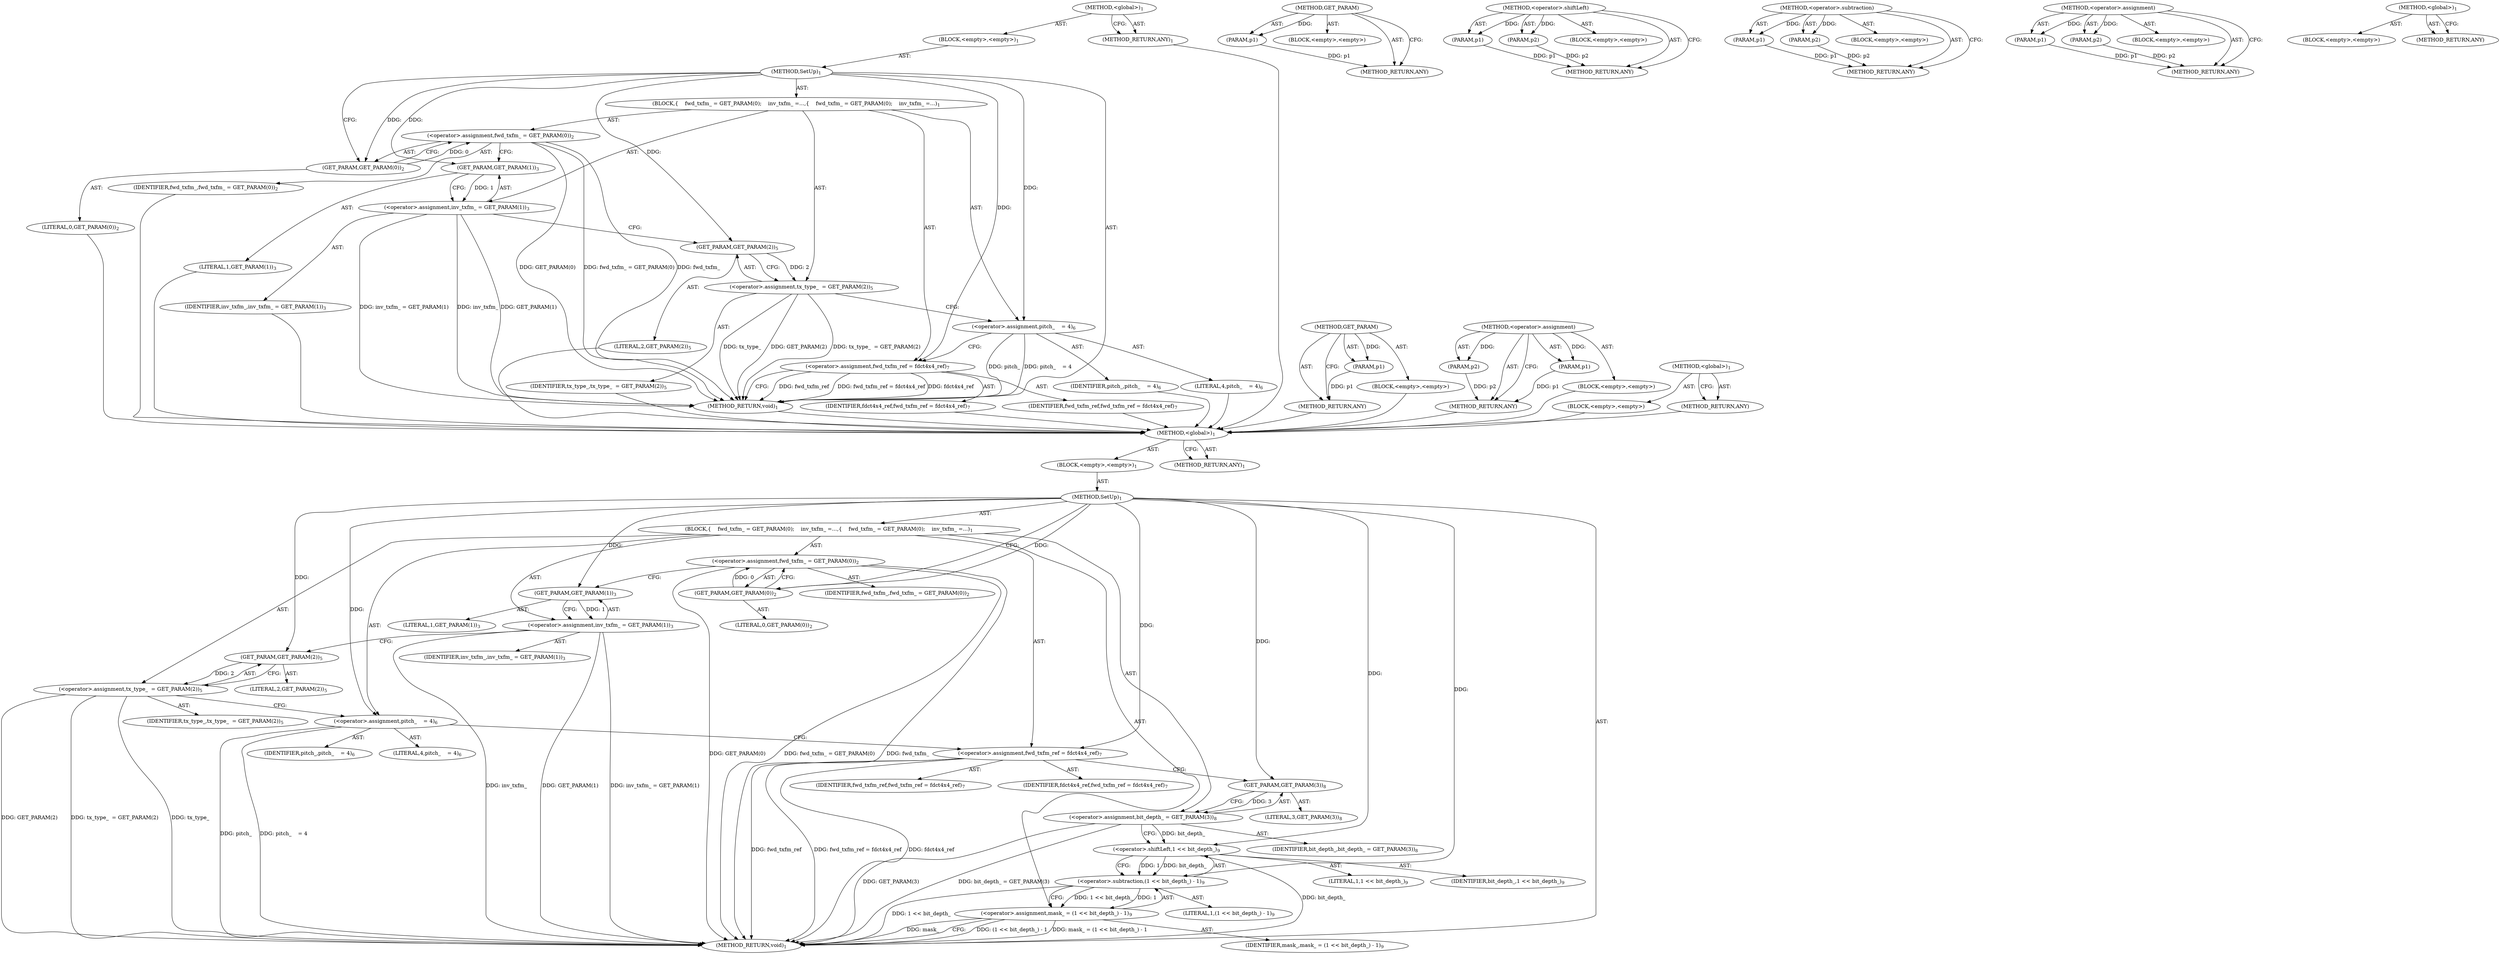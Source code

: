 digraph "&lt;global&gt;" {
vulnerable_6 [label=<(METHOD,&lt;global&gt;)<SUB>1</SUB>>];
vulnerable_7 [label=<(BLOCK,&lt;empty&gt;,&lt;empty&gt;)<SUB>1</SUB>>];
vulnerable_8 [label=<(METHOD,SetUp)<SUB>1</SUB>>];
vulnerable_9 [label=<(BLOCK,{
    fwd_txfm_ = GET_PARAM(0);
    inv_txfm_ =...,{
    fwd_txfm_ = GET_PARAM(0);
    inv_txfm_ =...)<SUB>1</SUB>>];
vulnerable_10 [label=<(&lt;operator&gt;.assignment,fwd_txfm_ = GET_PARAM(0))<SUB>2</SUB>>];
vulnerable_11 [label=<(IDENTIFIER,fwd_txfm_,fwd_txfm_ = GET_PARAM(0))<SUB>2</SUB>>];
vulnerable_12 [label=<(GET_PARAM,GET_PARAM(0))<SUB>2</SUB>>];
vulnerable_13 [label=<(LITERAL,0,GET_PARAM(0))<SUB>2</SUB>>];
vulnerable_14 [label=<(&lt;operator&gt;.assignment,inv_txfm_ = GET_PARAM(1))<SUB>3</SUB>>];
vulnerable_15 [label=<(IDENTIFIER,inv_txfm_,inv_txfm_ = GET_PARAM(1))<SUB>3</SUB>>];
vulnerable_16 [label=<(GET_PARAM,GET_PARAM(1))<SUB>3</SUB>>];
vulnerable_17 [label=<(LITERAL,1,GET_PARAM(1))<SUB>3</SUB>>];
vulnerable_18 [label=<(&lt;operator&gt;.assignment,tx_type_  = GET_PARAM(2))<SUB>5</SUB>>];
vulnerable_19 [label=<(IDENTIFIER,tx_type_,tx_type_  = GET_PARAM(2))<SUB>5</SUB>>];
vulnerable_20 [label=<(GET_PARAM,GET_PARAM(2))<SUB>5</SUB>>];
vulnerable_21 [label=<(LITERAL,2,GET_PARAM(2))<SUB>5</SUB>>];
vulnerable_22 [label=<(&lt;operator&gt;.assignment,pitch_    = 4)<SUB>6</SUB>>];
vulnerable_23 [label=<(IDENTIFIER,pitch_,pitch_    = 4)<SUB>6</SUB>>];
vulnerable_24 [label=<(LITERAL,4,pitch_    = 4)<SUB>6</SUB>>];
vulnerable_25 [label=<(&lt;operator&gt;.assignment,fwd_txfm_ref = fdct4x4_ref)<SUB>7</SUB>>];
vulnerable_26 [label=<(IDENTIFIER,fwd_txfm_ref,fwd_txfm_ref = fdct4x4_ref)<SUB>7</SUB>>];
vulnerable_27 [label=<(IDENTIFIER,fdct4x4_ref,fwd_txfm_ref = fdct4x4_ref)<SUB>7</SUB>>];
vulnerable_28 [label=<(METHOD_RETURN,void)<SUB>1</SUB>>];
vulnerable_30 [label=<(METHOD_RETURN,ANY)<SUB>1</SUB>>];
vulnerable_50 [label=<(METHOD,GET_PARAM)>];
vulnerable_51 [label=<(PARAM,p1)>];
vulnerable_52 [label=<(BLOCK,&lt;empty&gt;,&lt;empty&gt;)>];
vulnerable_53 [label=<(METHOD_RETURN,ANY)>];
vulnerable_45 [label=<(METHOD,&lt;operator&gt;.assignment)>];
vulnerable_46 [label=<(PARAM,p1)>];
vulnerable_47 [label=<(PARAM,p2)>];
vulnerable_48 [label=<(BLOCK,&lt;empty&gt;,&lt;empty&gt;)>];
vulnerable_49 [label=<(METHOD_RETURN,ANY)>];
vulnerable_39 [label=<(METHOD,&lt;global&gt;)<SUB>1</SUB>>];
vulnerable_40 [label=<(BLOCK,&lt;empty&gt;,&lt;empty&gt;)>];
vulnerable_41 [label=<(METHOD_RETURN,ANY)>];
fixed_6 [label=<(METHOD,&lt;global&gt;)<SUB>1</SUB>>];
fixed_7 [label=<(BLOCK,&lt;empty&gt;,&lt;empty&gt;)<SUB>1</SUB>>];
fixed_8 [label=<(METHOD,SetUp)<SUB>1</SUB>>];
fixed_9 [label=<(BLOCK,{
    fwd_txfm_ = GET_PARAM(0);
    inv_txfm_ =...,{
    fwd_txfm_ = GET_PARAM(0);
    inv_txfm_ =...)<SUB>1</SUB>>];
fixed_10 [label=<(&lt;operator&gt;.assignment,fwd_txfm_ = GET_PARAM(0))<SUB>2</SUB>>];
fixed_11 [label=<(IDENTIFIER,fwd_txfm_,fwd_txfm_ = GET_PARAM(0))<SUB>2</SUB>>];
fixed_12 [label=<(GET_PARAM,GET_PARAM(0))<SUB>2</SUB>>];
fixed_13 [label=<(LITERAL,0,GET_PARAM(0))<SUB>2</SUB>>];
fixed_14 [label=<(&lt;operator&gt;.assignment,inv_txfm_ = GET_PARAM(1))<SUB>3</SUB>>];
fixed_15 [label=<(IDENTIFIER,inv_txfm_,inv_txfm_ = GET_PARAM(1))<SUB>3</SUB>>];
fixed_16 [label=<(GET_PARAM,GET_PARAM(1))<SUB>3</SUB>>];
fixed_17 [label=<(LITERAL,1,GET_PARAM(1))<SUB>3</SUB>>];
fixed_18 [label=<(&lt;operator&gt;.assignment,tx_type_  = GET_PARAM(2))<SUB>5</SUB>>];
fixed_19 [label=<(IDENTIFIER,tx_type_,tx_type_  = GET_PARAM(2))<SUB>5</SUB>>];
fixed_20 [label=<(GET_PARAM,GET_PARAM(2))<SUB>5</SUB>>];
fixed_21 [label=<(LITERAL,2,GET_PARAM(2))<SUB>5</SUB>>];
fixed_22 [label=<(&lt;operator&gt;.assignment,pitch_    = 4)<SUB>6</SUB>>];
fixed_23 [label=<(IDENTIFIER,pitch_,pitch_    = 4)<SUB>6</SUB>>];
fixed_24 [label=<(LITERAL,4,pitch_    = 4)<SUB>6</SUB>>];
fixed_25 [label=<(&lt;operator&gt;.assignment,fwd_txfm_ref = fdct4x4_ref)<SUB>7</SUB>>];
fixed_26 [label=<(IDENTIFIER,fwd_txfm_ref,fwd_txfm_ref = fdct4x4_ref)<SUB>7</SUB>>];
fixed_27 [label=<(IDENTIFIER,fdct4x4_ref,fwd_txfm_ref = fdct4x4_ref)<SUB>7</SUB>>];
fixed_28 [label=<(&lt;operator&gt;.assignment,bit_depth_ = GET_PARAM(3))<SUB>8</SUB>>];
fixed_29 [label=<(IDENTIFIER,bit_depth_,bit_depth_ = GET_PARAM(3))<SUB>8</SUB>>];
fixed_30 [label=<(GET_PARAM,GET_PARAM(3))<SUB>8</SUB>>];
fixed_31 [label=<(LITERAL,3,GET_PARAM(3))<SUB>8</SUB>>];
fixed_32 [label=<(&lt;operator&gt;.assignment,mask_ = (1 &lt;&lt; bit_depth_) - 1)<SUB>9</SUB>>];
fixed_33 [label=<(IDENTIFIER,mask_,mask_ = (1 &lt;&lt; bit_depth_) - 1)<SUB>9</SUB>>];
fixed_34 [label=<(&lt;operator&gt;.subtraction,(1 &lt;&lt; bit_depth_) - 1)<SUB>9</SUB>>];
fixed_35 [label=<(&lt;operator&gt;.shiftLeft,1 &lt;&lt; bit_depth_)<SUB>9</SUB>>];
fixed_36 [label=<(LITERAL,1,1 &lt;&lt; bit_depth_)<SUB>9</SUB>>];
fixed_37 [label=<(IDENTIFIER,bit_depth_,1 &lt;&lt; bit_depth_)<SUB>9</SUB>>];
fixed_38 [label=<(LITERAL,1,(1 &lt;&lt; bit_depth_) - 1)<SUB>9</SUB>>];
fixed_39 [label=<(METHOD_RETURN,void)<SUB>1</SUB>>];
fixed_41 [label=<(METHOD_RETURN,ANY)<SUB>1</SUB>>];
fixed_61 [label=<(METHOD,GET_PARAM)>];
fixed_62 [label=<(PARAM,p1)>];
fixed_63 [label=<(BLOCK,&lt;empty&gt;,&lt;empty&gt;)>];
fixed_64 [label=<(METHOD_RETURN,ANY)>];
fixed_70 [label=<(METHOD,&lt;operator&gt;.shiftLeft)>];
fixed_71 [label=<(PARAM,p1)>];
fixed_72 [label=<(PARAM,p2)>];
fixed_73 [label=<(BLOCK,&lt;empty&gt;,&lt;empty&gt;)>];
fixed_74 [label=<(METHOD_RETURN,ANY)>];
fixed_65 [label=<(METHOD,&lt;operator&gt;.subtraction)>];
fixed_66 [label=<(PARAM,p1)>];
fixed_67 [label=<(PARAM,p2)>];
fixed_68 [label=<(BLOCK,&lt;empty&gt;,&lt;empty&gt;)>];
fixed_69 [label=<(METHOD_RETURN,ANY)>];
fixed_56 [label=<(METHOD,&lt;operator&gt;.assignment)>];
fixed_57 [label=<(PARAM,p1)>];
fixed_58 [label=<(PARAM,p2)>];
fixed_59 [label=<(BLOCK,&lt;empty&gt;,&lt;empty&gt;)>];
fixed_60 [label=<(METHOD_RETURN,ANY)>];
fixed_50 [label=<(METHOD,&lt;global&gt;)<SUB>1</SUB>>];
fixed_51 [label=<(BLOCK,&lt;empty&gt;,&lt;empty&gt;)>];
fixed_52 [label=<(METHOD_RETURN,ANY)>];
vulnerable_6 -> vulnerable_7  [key=0, label="AST: "];
vulnerable_6 -> vulnerable_30  [key=0, label="AST: "];
vulnerable_6 -> vulnerable_30  [key=1, label="CFG: "];
vulnerable_7 -> vulnerable_8  [key=0, label="AST: "];
vulnerable_8 -> vulnerable_9  [key=0, label="AST: "];
vulnerable_8 -> vulnerable_28  [key=0, label="AST: "];
vulnerable_8 -> vulnerable_12  [key=0, label="CFG: "];
vulnerable_8 -> vulnerable_12  [key=1, label="DDG: "];
vulnerable_8 -> vulnerable_22  [key=0, label="DDG: "];
vulnerable_8 -> vulnerable_25  [key=0, label="DDG: "];
vulnerable_8 -> vulnerable_16  [key=0, label="DDG: "];
vulnerable_8 -> vulnerable_20  [key=0, label="DDG: "];
vulnerable_9 -> vulnerable_10  [key=0, label="AST: "];
vulnerable_9 -> vulnerable_14  [key=0, label="AST: "];
vulnerable_9 -> vulnerable_18  [key=0, label="AST: "];
vulnerable_9 -> vulnerable_22  [key=0, label="AST: "];
vulnerable_9 -> vulnerable_25  [key=0, label="AST: "];
vulnerable_10 -> vulnerable_11  [key=0, label="AST: "];
vulnerable_10 -> vulnerable_12  [key=0, label="AST: "];
vulnerable_10 -> vulnerable_16  [key=0, label="CFG: "];
vulnerable_10 -> vulnerable_28  [key=0, label="DDG: GET_PARAM(0)"];
vulnerable_10 -> vulnerable_28  [key=1, label="DDG: fwd_txfm_ = GET_PARAM(0)"];
vulnerable_10 -> vulnerable_28  [key=2, label="DDG: fwd_txfm_"];
vulnerable_11 -> fixed_6  [key=0];
vulnerable_12 -> vulnerable_13  [key=0, label="AST: "];
vulnerable_12 -> vulnerable_10  [key=0, label="CFG: "];
vulnerable_12 -> vulnerable_10  [key=1, label="DDG: 0"];
vulnerable_13 -> fixed_6  [key=0];
vulnerable_14 -> vulnerable_15  [key=0, label="AST: "];
vulnerable_14 -> vulnerable_16  [key=0, label="AST: "];
vulnerable_14 -> vulnerable_20  [key=0, label="CFG: "];
vulnerable_14 -> vulnerable_28  [key=0, label="DDG: GET_PARAM(1)"];
vulnerable_14 -> vulnerable_28  [key=1, label="DDG: inv_txfm_ = GET_PARAM(1)"];
vulnerable_14 -> vulnerable_28  [key=2, label="DDG: inv_txfm_"];
vulnerable_15 -> fixed_6  [key=0];
vulnerable_16 -> vulnerable_17  [key=0, label="AST: "];
vulnerable_16 -> vulnerable_14  [key=0, label="CFG: "];
vulnerable_16 -> vulnerable_14  [key=1, label="DDG: 1"];
vulnerable_17 -> fixed_6  [key=0];
vulnerable_18 -> vulnerable_19  [key=0, label="AST: "];
vulnerable_18 -> vulnerable_20  [key=0, label="AST: "];
vulnerable_18 -> vulnerable_22  [key=0, label="CFG: "];
vulnerable_18 -> vulnerable_28  [key=0, label="DDG: GET_PARAM(2)"];
vulnerable_18 -> vulnerable_28  [key=1, label="DDG: tx_type_  = GET_PARAM(2)"];
vulnerable_18 -> vulnerable_28  [key=2, label="DDG: tx_type_"];
vulnerable_19 -> fixed_6  [key=0];
vulnerable_20 -> vulnerable_21  [key=0, label="AST: "];
vulnerable_20 -> vulnerable_18  [key=0, label="CFG: "];
vulnerable_20 -> vulnerable_18  [key=1, label="DDG: 2"];
vulnerable_21 -> fixed_6  [key=0];
vulnerable_22 -> vulnerable_23  [key=0, label="AST: "];
vulnerable_22 -> vulnerable_24  [key=0, label="AST: "];
vulnerable_22 -> vulnerable_25  [key=0, label="CFG: "];
vulnerable_22 -> vulnerable_28  [key=0, label="DDG: pitch_    = 4"];
vulnerable_22 -> vulnerable_28  [key=1, label="DDG: pitch_"];
vulnerable_23 -> fixed_6  [key=0];
vulnerable_24 -> fixed_6  [key=0];
vulnerable_25 -> vulnerable_26  [key=0, label="AST: "];
vulnerable_25 -> vulnerable_27  [key=0, label="AST: "];
vulnerable_25 -> vulnerable_28  [key=0, label="CFG: "];
vulnerable_25 -> vulnerable_28  [key=1, label="DDG: fwd_txfm_ref"];
vulnerable_25 -> vulnerable_28  [key=2, label="DDG: fwd_txfm_ref = fdct4x4_ref"];
vulnerable_25 -> vulnerable_28  [key=3, label="DDG: fdct4x4_ref"];
vulnerable_26 -> fixed_6  [key=0];
vulnerable_27 -> fixed_6  [key=0];
vulnerable_28 -> fixed_6  [key=0];
vulnerable_30 -> fixed_6  [key=0];
vulnerable_50 -> vulnerable_51  [key=0, label="AST: "];
vulnerable_50 -> vulnerable_51  [key=1, label="DDG: "];
vulnerable_50 -> vulnerable_52  [key=0, label="AST: "];
vulnerable_50 -> vulnerable_53  [key=0, label="AST: "];
vulnerable_50 -> vulnerable_53  [key=1, label="CFG: "];
vulnerable_51 -> vulnerable_53  [key=0, label="DDG: p1"];
vulnerable_52 -> fixed_6  [key=0];
vulnerable_53 -> fixed_6  [key=0];
vulnerable_45 -> vulnerable_46  [key=0, label="AST: "];
vulnerable_45 -> vulnerable_46  [key=1, label="DDG: "];
vulnerable_45 -> vulnerable_48  [key=0, label="AST: "];
vulnerable_45 -> vulnerable_47  [key=0, label="AST: "];
vulnerable_45 -> vulnerable_47  [key=1, label="DDG: "];
vulnerable_45 -> vulnerable_49  [key=0, label="AST: "];
vulnerable_45 -> vulnerable_49  [key=1, label="CFG: "];
vulnerable_46 -> vulnerable_49  [key=0, label="DDG: p1"];
vulnerable_47 -> vulnerable_49  [key=0, label="DDG: p2"];
vulnerable_48 -> fixed_6  [key=0];
vulnerable_49 -> fixed_6  [key=0];
vulnerable_39 -> vulnerable_40  [key=0, label="AST: "];
vulnerable_39 -> vulnerable_41  [key=0, label="AST: "];
vulnerable_39 -> vulnerable_41  [key=1, label="CFG: "];
vulnerable_40 -> fixed_6  [key=0];
vulnerable_41 -> fixed_6  [key=0];
fixed_6 -> fixed_7  [key=0, label="AST: "];
fixed_6 -> fixed_41  [key=0, label="AST: "];
fixed_6 -> fixed_41  [key=1, label="CFG: "];
fixed_7 -> fixed_8  [key=0, label="AST: "];
fixed_8 -> fixed_9  [key=0, label="AST: "];
fixed_8 -> fixed_39  [key=0, label="AST: "];
fixed_8 -> fixed_12  [key=0, label="CFG: "];
fixed_8 -> fixed_12  [key=1, label="DDG: "];
fixed_8 -> fixed_22  [key=0, label="DDG: "];
fixed_8 -> fixed_25  [key=0, label="DDG: "];
fixed_8 -> fixed_16  [key=0, label="DDG: "];
fixed_8 -> fixed_20  [key=0, label="DDG: "];
fixed_8 -> fixed_30  [key=0, label="DDG: "];
fixed_8 -> fixed_34  [key=0, label="DDG: "];
fixed_8 -> fixed_35  [key=0, label="DDG: "];
fixed_9 -> fixed_10  [key=0, label="AST: "];
fixed_9 -> fixed_14  [key=0, label="AST: "];
fixed_9 -> fixed_18  [key=0, label="AST: "];
fixed_9 -> fixed_22  [key=0, label="AST: "];
fixed_9 -> fixed_25  [key=0, label="AST: "];
fixed_9 -> fixed_28  [key=0, label="AST: "];
fixed_9 -> fixed_32  [key=0, label="AST: "];
fixed_10 -> fixed_11  [key=0, label="AST: "];
fixed_10 -> fixed_12  [key=0, label="AST: "];
fixed_10 -> fixed_16  [key=0, label="CFG: "];
fixed_10 -> fixed_39  [key=0, label="DDG: GET_PARAM(0)"];
fixed_10 -> fixed_39  [key=1, label="DDG: fwd_txfm_ = GET_PARAM(0)"];
fixed_10 -> fixed_39  [key=2, label="DDG: fwd_txfm_"];
fixed_12 -> fixed_13  [key=0, label="AST: "];
fixed_12 -> fixed_10  [key=0, label="CFG: "];
fixed_12 -> fixed_10  [key=1, label="DDG: 0"];
fixed_14 -> fixed_15  [key=0, label="AST: "];
fixed_14 -> fixed_16  [key=0, label="AST: "];
fixed_14 -> fixed_20  [key=0, label="CFG: "];
fixed_14 -> fixed_39  [key=0, label="DDG: GET_PARAM(1)"];
fixed_14 -> fixed_39  [key=1, label="DDG: inv_txfm_ = GET_PARAM(1)"];
fixed_14 -> fixed_39  [key=2, label="DDG: inv_txfm_"];
fixed_16 -> fixed_17  [key=0, label="AST: "];
fixed_16 -> fixed_14  [key=0, label="CFG: "];
fixed_16 -> fixed_14  [key=1, label="DDG: 1"];
fixed_18 -> fixed_19  [key=0, label="AST: "];
fixed_18 -> fixed_20  [key=0, label="AST: "];
fixed_18 -> fixed_22  [key=0, label="CFG: "];
fixed_18 -> fixed_39  [key=0, label="DDG: GET_PARAM(2)"];
fixed_18 -> fixed_39  [key=1, label="DDG: tx_type_  = GET_PARAM(2)"];
fixed_18 -> fixed_39  [key=2, label="DDG: tx_type_"];
fixed_20 -> fixed_21  [key=0, label="AST: "];
fixed_20 -> fixed_18  [key=0, label="CFG: "];
fixed_20 -> fixed_18  [key=1, label="DDG: 2"];
fixed_22 -> fixed_23  [key=0, label="AST: "];
fixed_22 -> fixed_24  [key=0, label="AST: "];
fixed_22 -> fixed_25  [key=0, label="CFG: "];
fixed_22 -> fixed_39  [key=0, label="DDG: pitch_    = 4"];
fixed_22 -> fixed_39  [key=1, label="DDG: pitch_"];
fixed_25 -> fixed_26  [key=0, label="AST: "];
fixed_25 -> fixed_27  [key=0, label="AST: "];
fixed_25 -> fixed_30  [key=0, label="CFG: "];
fixed_25 -> fixed_39  [key=0, label="DDG: fwd_txfm_ref"];
fixed_25 -> fixed_39  [key=1, label="DDG: fwd_txfm_ref = fdct4x4_ref"];
fixed_25 -> fixed_39  [key=2, label="DDG: fdct4x4_ref"];
fixed_28 -> fixed_29  [key=0, label="AST: "];
fixed_28 -> fixed_30  [key=0, label="AST: "];
fixed_28 -> fixed_35  [key=0, label="CFG: "];
fixed_28 -> fixed_35  [key=1, label="DDG: bit_depth_"];
fixed_28 -> fixed_39  [key=0, label="DDG: GET_PARAM(3)"];
fixed_28 -> fixed_39  [key=1, label="DDG: bit_depth_ = GET_PARAM(3)"];
fixed_30 -> fixed_31  [key=0, label="AST: "];
fixed_30 -> fixed_28  [key=0, label="CFG: "];
fixed_30 -> fixed_28  [key=1, label="DDG: 3"];
fixed_32 -> fixed_33  [key=0, label="AST: "];
fixed_32 -> fixed_34  [key=0, label="AST: "];
fixed_32 -> fixed_39  [key=0, label="CFG: "];
fixed_32 -> fixed_39  [key=1, label="DDG: (1 &lt;&lt; bit_depth_) - 1"];
fixed_32 -> fixed_39  [key=2, label="DDG: mask_ = (1 &lt;&lt; bit_depth_) - 1"];
fixed_32 -> fixed_39  [key=3, label="DDG: mask_"];
fixed_34 -> fixed_35  [key=0, label="AST: "];
fixed_34 -> fixed_38  [key=0, label="AST: "];
fixed_34 -> fixed_32  [key=0, label="CFG: "];
fixed_34 -> fixed_32  [key=1, label="DDG: 1 &lt;&lt; bit_depth_"];
fixed_34 -> fixed_32  [key=2, label="DDG: 1"];
fixed_34 -> fixed_39  [key=0, label="DDG: 1 &lt;&lt; bit_depth_"];
fixed_35 -> fixed_36  [key=0, label="AST: "];
fixed_35 -> fixed_37  [key=0, label="AST: "];
fixed_35 -> fixed_34  [key=0, label="CFG: "];
fixed_35 -> fixed_34  [key=1, label="DDG: 1"];
fixed_35 -> fixed_34  [key=2, label="DDG: bit_depth_"];
fixed_35 -> fixed_39  [key=0, label="DDG: bit_depth_"];
fixed_61 -> fixed_62  [key=0, label="AST: "];
fixed_61 -> fixed_62  [key=1, label="DDG: "];
fixed_61 -> fixed_63  [key=0, label="AST: "];
fixed_61 -> fixed_64  [key=0, label="AST: "];
fixed_61 -> fixed_64  [key=1, label="CFG: "];
fixed_62 -> fixed_64  [key=0, label="DDG: p1"];
fixed_70 -> fixed_71  [key=0, label="AST: "];
fixed_70 -> fixed_71  [key=1, label="DDG: "];
fixed_70 -> fixed_73  [key=0, label="AST: "];
fixed_70 -> fixed_72  [key=0, label="AST: "];
fixed_70 -> fixed_72  [key=1, label="DDG: "];
fixed_70 -> fixed_74  [key=0, label="AST: "];
fixed_70 -> fixed_74  [key=1, label="CFG: "];
fixed_71 -> fixed_74  [key=0, label="DDG: p1"];
fixed_72 -> fixed_74  [key=0, label="DDG: p2"];
fixed_65 -> fixed_66  [key=0, label="AST: "];
fixed_65 -> fixed_66  [key=1, label="DDG: "];
fixed_65 -> fixed_68  [key=0, label="AST: "];
fixed_65 -> fixed_67  [key=0, label="AST: "];
fixed_65 -> fixed_67  [key=1, label="DDG: "];
fixed_65 -> fixed_69  [key=0, label="AST: "];
fixed_65 -> fixed_69  [key=1, label="CFG: "];
fixed_66 -> fixed_69  [key=0, label="DDG: p1"];
fixed_67 -> fixed_69  [key=0, label="DDG: p2"];
fixed_56 -> fixed_57  [key=0, label="AST: "];
fixed_56 -> fixed_57  [key=1, label="DDG: "];
fixed_56 -> fixed_59  [key=0, label="AST: "];
fixed_56 -> fixed_58  [key=0, label="AST: "];
fixed_56 -> fixed_58  [key=1, label="DDG: "];
fixed_56 -> fixed_60  [key=0, label="AST: "];
fixed_56 -> fixed_60  [key=1, label="CFG: "];
fixed_57 -> fixed_60  [key=0, label="DDG: p1"];
fixed_58 -> fixed_60  [key=0, label="DDG: p2"];
fixed_50 -> fixed_51  [key=0, label="AST: "];
fixed_50 -> fixed_52  [key=0, label="AST: "];
fixed_50 -> fixed_52  [key=1, label="CFG: "];
}
